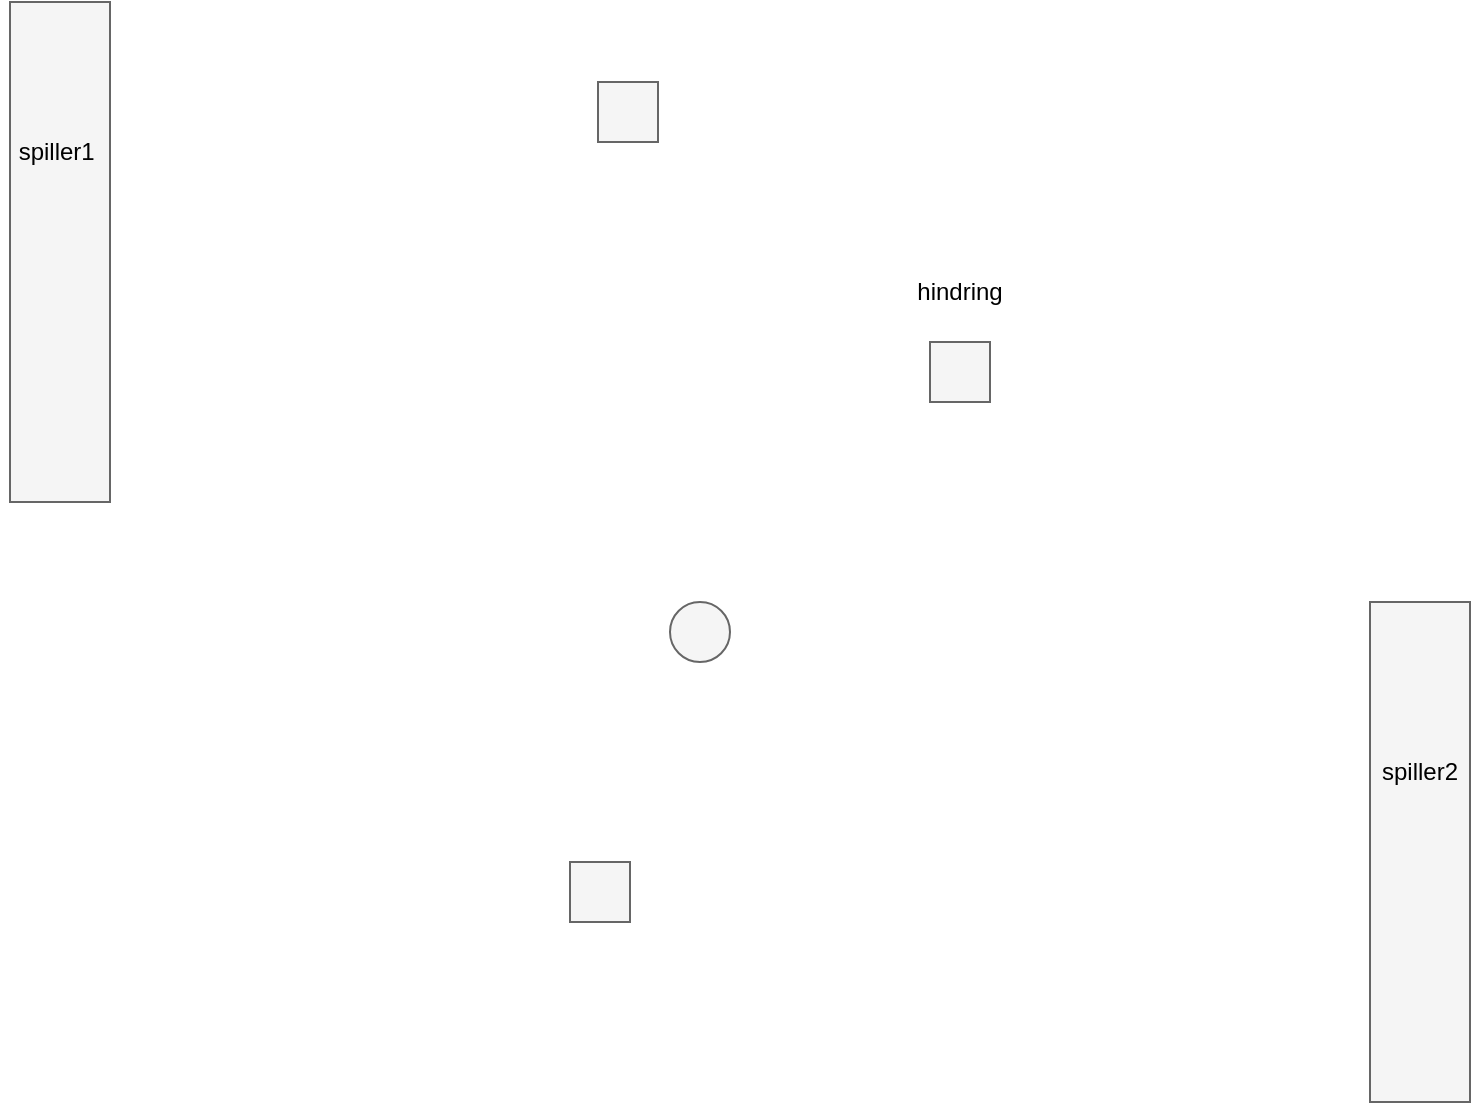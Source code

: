 <mxfile version="22.0.3" type="device">
  <diagram name="Page-1" id="HGOwNzMlGILwFBZxAp44">
    <mxGraphModel dx="1036" dy="654" grid="1" gridSize="10" guides="1" tooltips="1" connect="1" arrows="1" fold="1" page="1" pageScale="1" pageWidth="827" pageHeight="1169" math="0" shadow="0">
      <root>
        <mxCell id="0" />
        <mxCell id="1" parent="0" />
        <mxCell id="1nBSl5WPVWvX6sVyPhw5-2" value="" style="rounded=0;whiteSpace=wrap;html=1;fillColor=#f5f5f5;fontColor=#333333;strokeColor=#666666;" vertex="1" parent="1">
          <mxGeometry x="40" y="50" width="50" height="250" as="geometry" />
        </mxCell>
        <mxCell id="1nBSl5WPVWvX6sVyPhw5-3" value="" style="rounded=0;whiteSpace=wrap;html=1;fillColor=#f5f5f5;fontColor=#333333;strokeColor=#666666;" vertex="1" parent="1">
          <mxGeometry x="720" y="350" width="50" height="250" as="geometry" />
        </mxCell>
        <mxCell id="1nBSl5WPVWvX6sVyPhw5-4" value="" style="whiteSpace=wrap;html=1;aspect=fixed;fillColor=#f5f5f5;fontColor=#333333;strokeColor=#666666;" vertex="1" parent="1">
          <mxGeometry x="334" y="90" width="30" height="30" as="geometry" />
        </mxCell>
        <mxCell id="1nBSl5WPVWvX6sVyPhw5-5" value="" style="ellipse;whiteSpace=wrap;html=1;aspect=fixed;fillColor=#f5f5f5;fontColor=#333333;strokeColor=#666666;" vertex="1" parent="1">
          <mxGeometry x="370" y="350" width="30" height="30" as="geometry" />
        </mxCell>
        <mxCell id="1nBSl5WPVWvX6sVyPhw5-8" value="" style="whiteSpace=wrap;html=1;aspect=fixed;fillColor=#f5f5f5;fontColor=#333333;strokeColor=#666666;" vertex="1" parent="1">
          <mxGeometry x="500" y="220" width="30" height="30" as="geometry" />
        </mxCell>
        <mxCell id="1nBSl5WPVWvX6sVyPhw5-9" value="" style="whiteSpace=wrap;html=1;aspect=fixed;fillColor=#f5f5f5;fontColor=#333333;strokeColor=#666666;" vertex="1" parent="1">
          <mxGeometry x="320" y="480" width="30" height="30" as="geometry" />
        </mxCell>
        <mxCell id="1nBSl5WPVWvX6sVyPhw5-10" value="&lt;font color=&quot;#000000&quot;&gt;spiller1&amp;nbsp;&lt;/font&gt;" style="text;html=1;align=center;verticalAlign=middle;whiteSpace=wrap;rounded=0;" vertex="1" parent="1">
          <mxGeometry x="35" y="110" width="60" height="30" as="geometry" />
        </mxCell>
        <mxCell id="1nBSl5WPVWvX6sVyPhw5-12" value="spiller2" style="text;html=1;strokeColor=none;fillColor=none;align=center;verticalAlign=middle;whiteSpace=wrap;rounded=0;fontColor=#000000;" vertex="1" parent="1">
          <mxGeometry x="715" y="420" width="60" height="30" as="geometry" />
        </mxCell>
        <mxCell id="1nBSl5WPVWvX6sVyPhw5-13" value="hindring" style="text;html=1;strokeColor=none;fillColor=none;align=center;verticalAlign=middle;whiteSpace=wrap;rounded=0;" vertex="1" parent="1">
          <mxGeometry x="485" y="180" width="60" height="30" as="geometry" />
        </mxCell>
      </root>
    </mxGraphModel>
  </diagram>
</mxfile>
